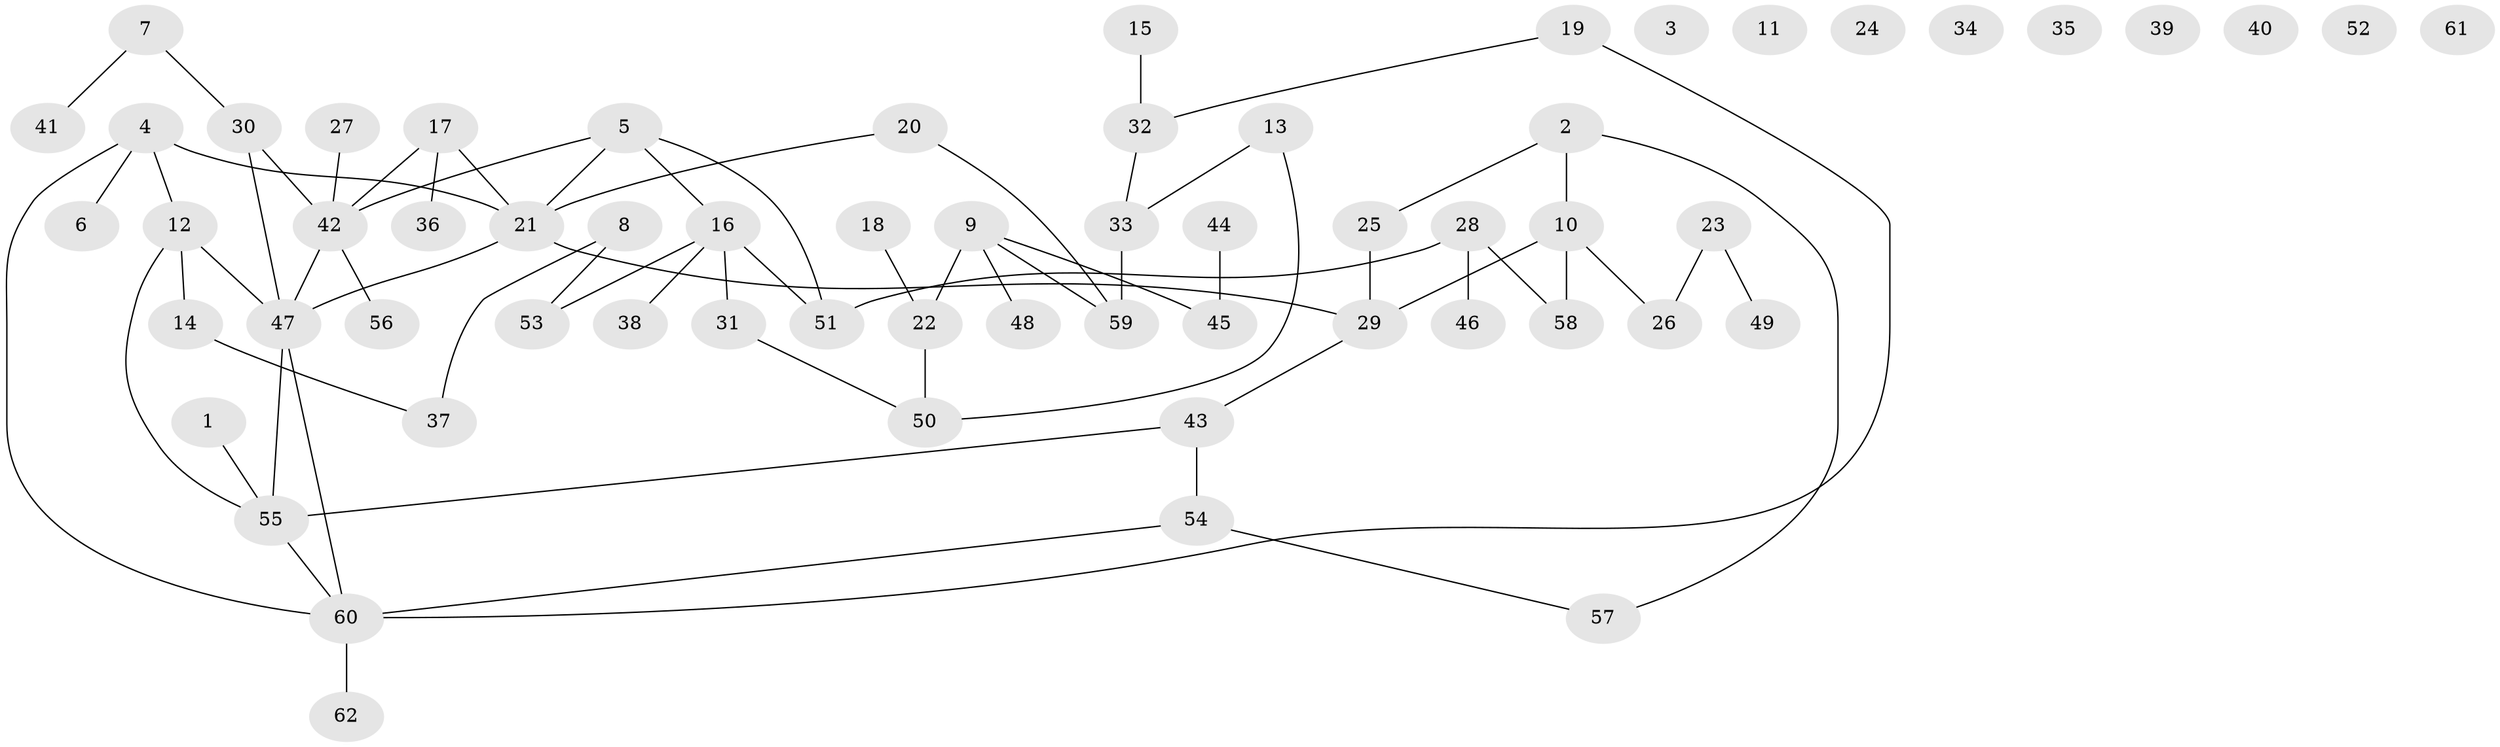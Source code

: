 // Generated by graph-tools (version 1.1) at 2025/49/03/09/25 03:49:10]
// undirected, 62 vertices, 69 edges
graph export_dot {
graph [start="1"]
  node [color=gray90,style=filled];
  1;
  2;
  3;
  4;
  5;
  6;
  7;
  8;
  9;
  10;
  11;
  12;
  13;
  14;
  15;
  16;
  17;
  18;
  19;
  20;
  21;
  22;
  23;
  24;
  25;
  26;
  27;
  28;
  29;
  30;
  31;
  32;
  33;
  34;
  35;
  36;
  37;
  38;
  39;
  40;
  41;
  42;
  43;
  44;
  45;
  46;
  47;
  48;
  49;
  50;
  51;
  52;
  53;
  54;
  55;
  56;
  57;
  58;
  59;
  60;
  61;
  62;
  1 -- 55;
  2 -- 10;
  2 -- 25;
  2 -- 57;
  4 -- 6;
  4 -- 12;
  4 -- 21;
  4 -- 60;
  5 -- 16;
  5 -- 21;
  5 -- 42;
  5 -- 51;
  7 -- 30;
  7 -- 41;
  8 -- 37;
  8 -- 53;
  9 -- 22;
  9 -- 45;
  9 -- 48;
  9 -- 59;
  10 -- 26;
  10 -- 29;
  10 -- 58;
  12 -- 14;
  12 -- 47;
  12 -- 55;
  13 -- 33;
  13 -- 50;
  14 -- 37;
  15 -- 32;
  16 -- 31;
  16 -- 38;
  16 -- 51;
  16 -- 53;
  17 -- 21;
  17 -- 36;
  17 -- 42;
  18 -- 22;
  19 -- 32;
  19 -- 60;
  20 -- 21;
  20 -- 59;
  21 -- 29;
  21 -- 47;
  22 -- 50;
  23 -- 26;
  23 -- 49;
  25 -- 29;
  27 -- 42;
  28 -- 46;
  28 -- 51;
  28 -- 58;
  29 -- 43;
  30 -- 42;
  30 -- 47;
  31 -- 50;
  32 -- 33;
  33 -- 59;
  42 -- 47;
  42 -- 56;
  43 -- 54;
  43 -- 55;
  44 -- 45;
  47 -- 55;
  47 -- 60;
  54 -- 57;
  54 -- 60;
  55 -- 60;
  60 -- 62;
}
